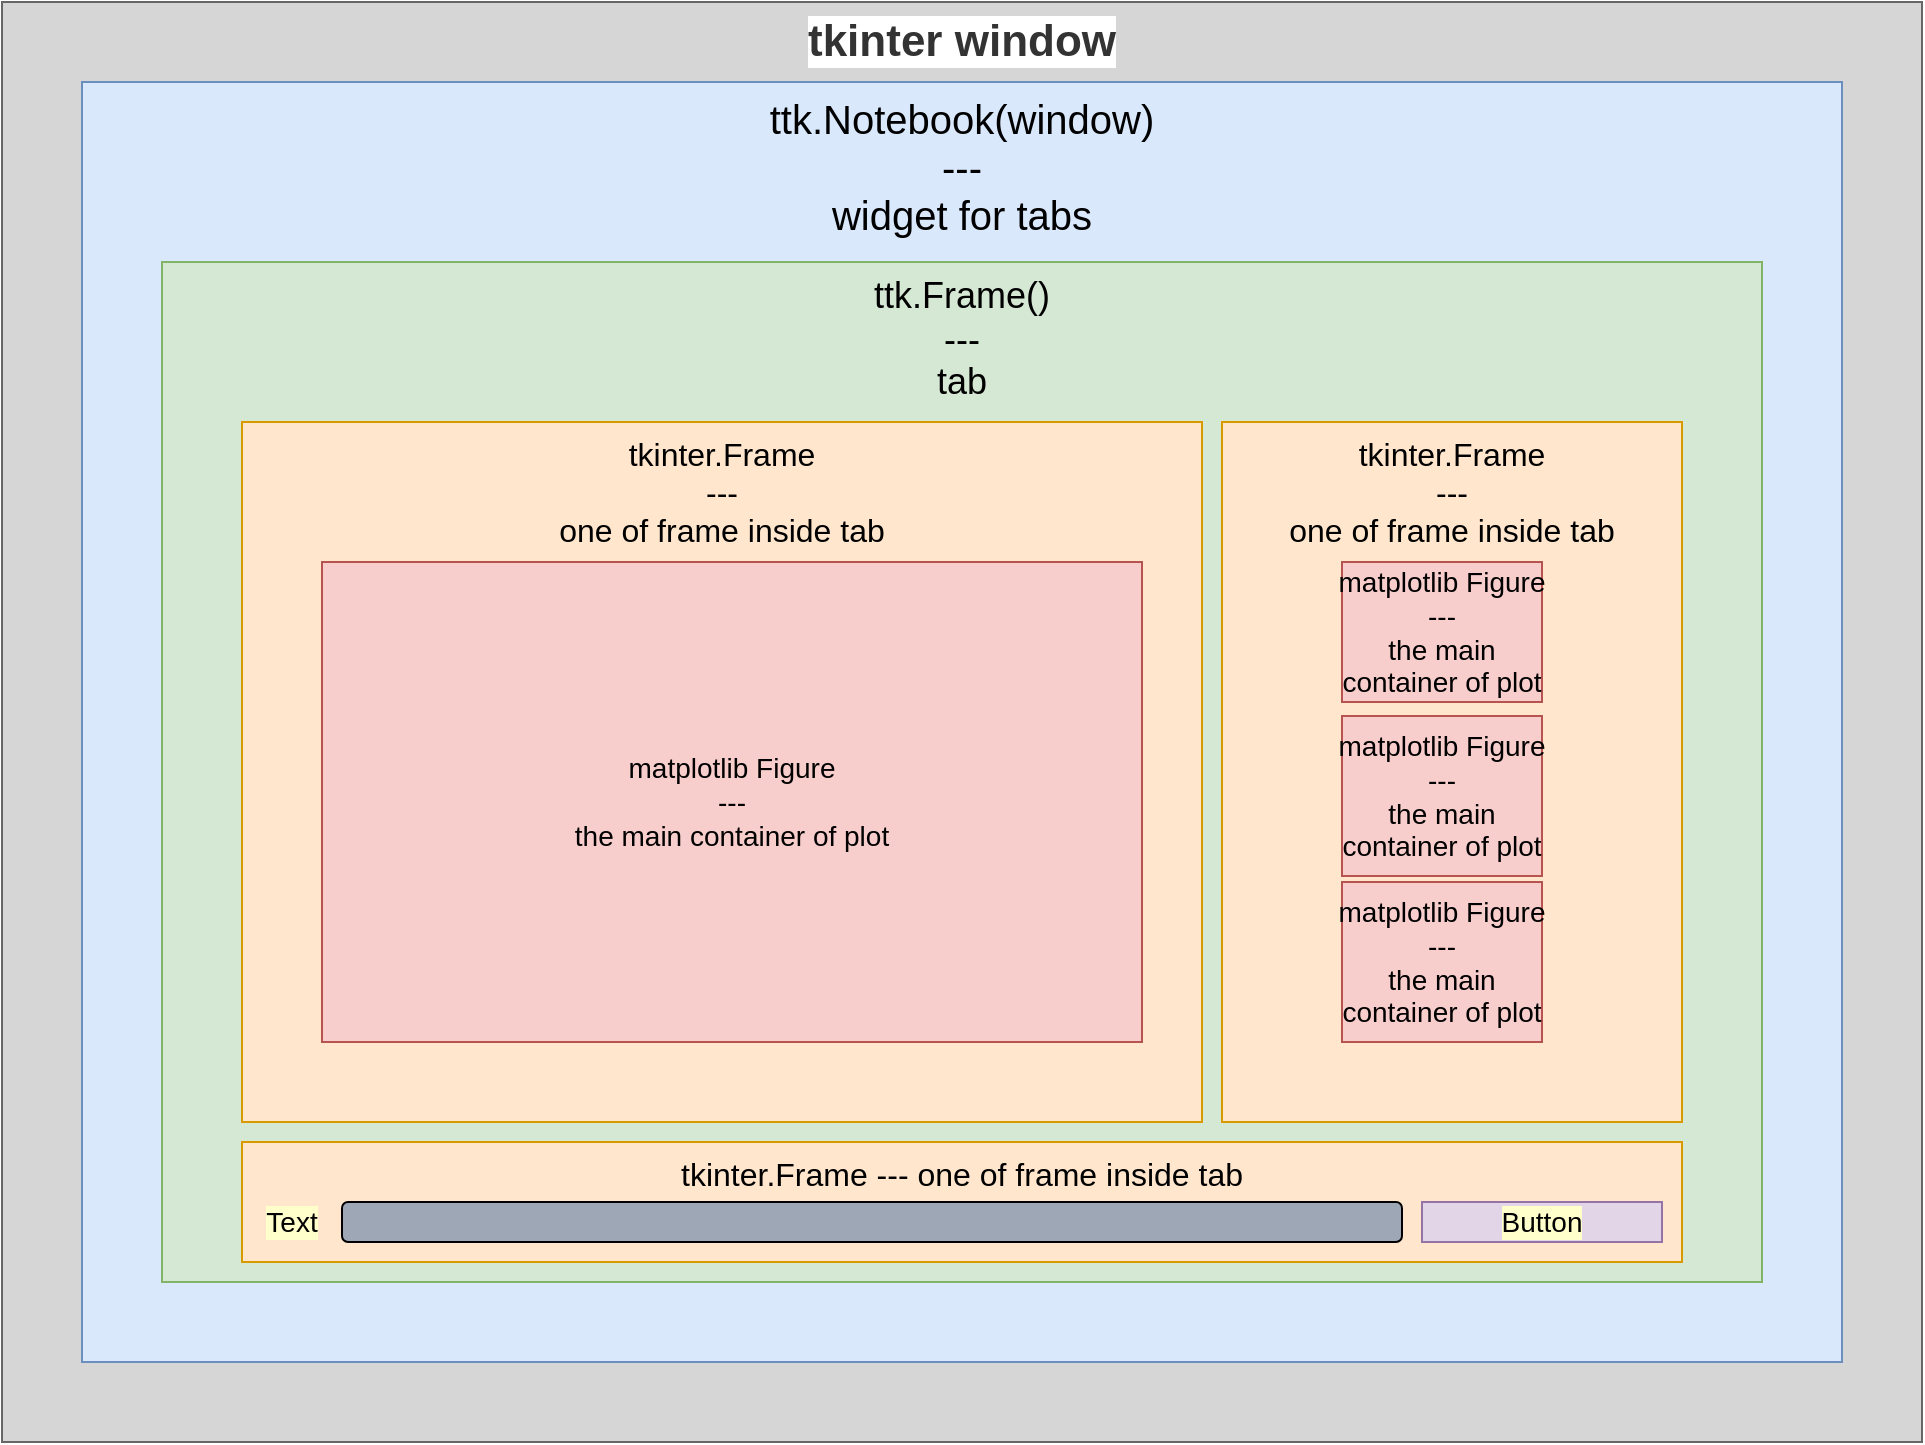 <mxfile version="14.2.9" type="device"><diagram id="2aWKzcL368tE2TGHofH0" name="Page-1"><mxGraphModel dx="1360" dy="834" grid="1" gridSize="10" guides="1" tooltips="1" connect="1" arrows="1" fold="1" page="1" pageScale="1" pageWidth="827" pageHeight="1169" math="0" shadow="0"><root><mxCell id="0"/><mxCell id="1" parent="0"/><mxCell id="KGmVcRNgj_DtB_TDF1r3-1" value="tkinter window" style="rounded=0;whiteSpace=wrap;html=1;verticalAlign=top;fontStyle=1;fontSize=22;labelBackgroundColor=#ffffff;strokeColor=#666666;fontColor=#333333;fillColor=#D6D6D6;" vertex="1" parent="1"><mxGeometry x="80" y="80" width="960" height="720" as="geometry"/></mxCell><mxCell id="KGmVcRNgj_DtB_TDF1r3-2" value="ttk.Notebook(window)&lt;br style=&quot;font-size: 20px;&quot;&gt;---&lt;br style=&quot;font-size: 20px;&quot;&gt;widget for tabs" style="rounded=0;whiteSpace=wrap;html=1;fontSize=20;horizontal=1;align=center;verticalAlign=top;fillColor=#dae8fc;strokeColor=#6c8ebf;" vertex="1" parent="1"><mxGeometry x="120" y="120" width="880" height="640" as="geometry"/></mxCell><mxCell id="KGmVcRNgj_DtB_TDF1r3-3" value="ttk.Frame()&lt;br style=&quot;font-size: 18px;&quot;&gt;---&lt;br style=&quot;font-size: 18px;&quot;&gt;tab" style="rounded=0;whiteSpace=wrap;html=1;fontSize=18;align=center;verticalAlign=top;fillColor=#d5e8d4;strokeColor=#82b366;" vertex="1" parent="1"><mxGeometry x="160" y="210" width="800" height="510" as="geometry"/></mxCell><mxCell id="KGmVcRNgj_DtB_TDF1r3-4" value="tkinter.Frame&lt;br&gt;---&lt;br&gt;one of frame inside tab" style="rounded=0;whiteSpace=wrap;html=1;fontSize=16;align=center;verticalAlign=top;fillColor=#ffe6cc;strokeColor=#d79b00;" vertex="1" parent="1"><mxGeometry x="200" y="290" width="480" height="350" as="geometry"/></mxCell><mxCell id="KGmVcRNgj_DtB_TDF1r3-5" value="matplotlib&amp;nbsp;Figure&lt;br style=&quot;font-size: 14px;&quot;&gt;---&lt;br style=&quot;font-size: 14px;&quot;&gt;the main container of plot" style="rounded=0;whiteSpace=wrap;html=1;fontSize=14;align=center;verticalAlign=middle;fillColor=#f8cecc;strokeColor=#b85450;" vertex="1" parent="1"><mxGeometry x="240" y="360" width="410" height="240" as="geometry"/></mxCell><mxCell id="KGmVcRNgj_DtB_TDF1r3-10" value="tkinter.Frame&lt;br&gt;---&lt;br&gt;one of frame inside tab" style="rounded=0;whiteSpace=wrap;html=1;fontSize=16;align=center;verticalAlign=top;fillColor=#ffe6cc;strokeColor=#d79b00;" vertex="1" parent="1"><mxGeometry x="690" y="290" width="230" height="350" as="geometry"/></mxCell><mxCell id="KGmVcRNgj_DtB_TDF1r3-6" value="matplotlib&amp;nbsp;Figure&lt;br style=&quot;font-size: 14px;&quot;&gt;---&lt;br style=&quot;font-size: 14px;&quot;&gt;the main container of plot" style="rounded=0;whiteSpace=wrap;html=1;fontSize=14;align=center;verticalAlign=middle;fillColor=#f8cecc;strokeColor=#b85450;" vertex="1" parent="1"><mxGeometry x="750" y="360" width="100" height="70" as="geometry"/></mxCell><mxCell id="KGmVcRNgj_DtB_TDF1r3-7" value="matplotlib&amp;nbsp;Figure&lt;br style=&quot;font-size: 14px;&quot;&gt;---&lt;br style=&quot;font-size: 14px;&quot;&gt;the main container of plot" style="rounded=0;whiteSpace=wrap;html=1;fontSize=14;align=center;verticalAlign=middle;fillColor=#f8cecc;strokeColor=#b85450;" vertex="1" parent="1"><mxGeometry x="750" y="437" width="100" height="80" as="geometry"/></mxCell><mxCell id="KGmVcRNgj_DtB_TDF1r3-8" value="matplotlib&amp;nbsp;Figure&lt;br style=&quot;font-size: 14px;&quot;&gt;---&lt;br style=&quot;font-size: 14px;&quot;&gt;the main container of plot" style="rounded=0;whiteSpace=wrap;html=1;fontSize=14;align=center;verticalAlign=middle;fillColor=#f8cecc;strokeColor=#b85450;" vertex="1" parent="1"><mxGeometry x="750" y="520" width="100" height="80" as="geometry"/></mxCell><mxCell id="KGmVcRNgj_DtB_TDF1r3-11" value="tkinter.Frame --- one of frame inside tab" style="rounded=0;whiteSpace=wrap;html=1;fontSize=16;align=center;verticalAlign=top;fillColor=#ffe6cc;strokeColor=#d79b00;" vertex="1" parent="1"><mxGeometry x="200" y="650" width="720" height="60" as="geometry"/></mxCell><mxCell id="KGmVcRNgj_DtB_TDF1r3-12" value="Text" style="text;html=1;strokeColor=none;fillColor=none;align=center;verticalAlign=middle;whiteSpace=wrap;rounded=0;labelBackgroundColor=#FFFFCC;fontSize=14;" vertex="1" parent="1"><mxGeometry x="210" y="680" width="30" height="20" as="geometry"/></mxCell><mxCell id="KGmVcRNgj_DtB_TDF1r3-13" value="" style="rounded=1;whiteSpace=wrap;html=1;labelBackgroundColor=#FFFFCC;fillColor=#9DA7B5;fontSize=14;align=center;" vertex="1" parent="1"><mxGeometry x="250" y="680" width="530" height="20" as="geometry"/></mxCell><mxCell id="KGmVcRNgj_DtB_TDF1r3-15" value="Button" style="rounded=0;whiteSpace=wrap;html=1;labelBackgroundColor=#FFFFCC;fillColor=#e1d5e7;fontSize=14;align=center;strokeColor=#9673a6;" vertex="1" parent="1"><mxGeometry x="790" y="680" width="120" height="20" as="geometry"/></mxCell></root></mxGraphModel></diagram></mxfile>